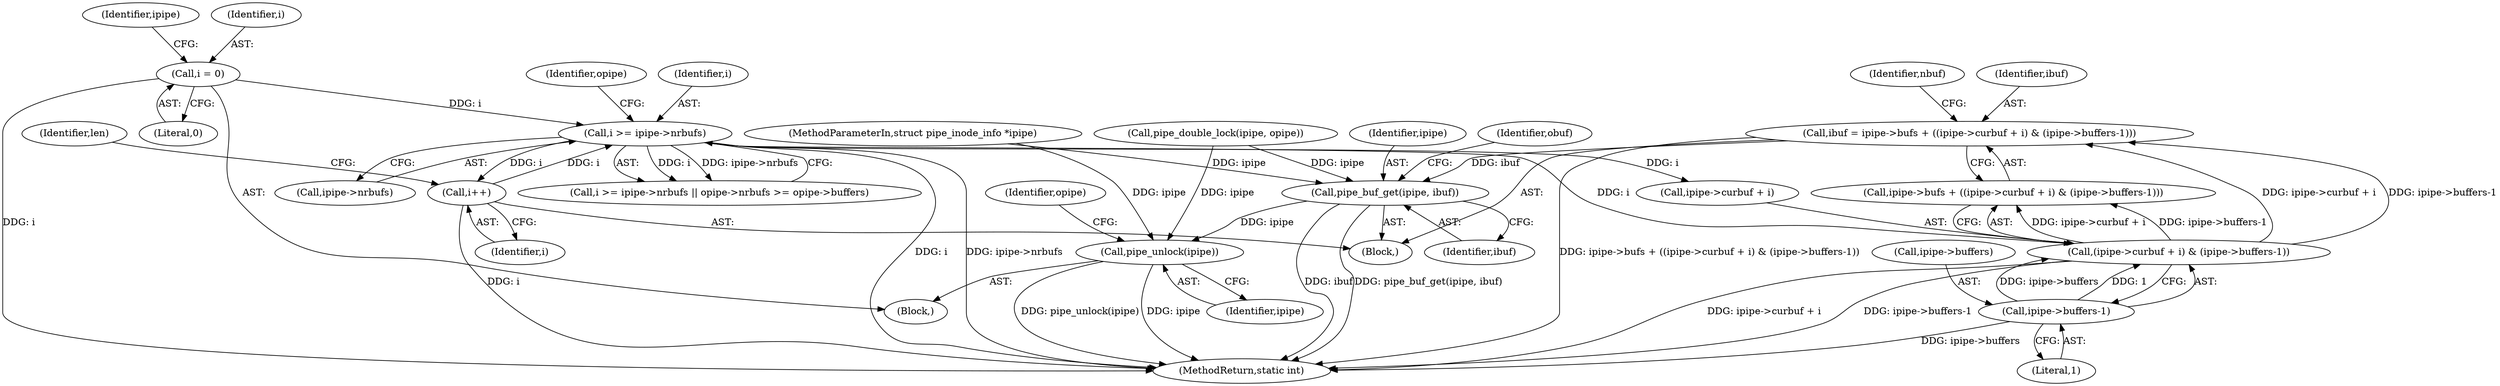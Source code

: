 digraph "1_linux_15fab63e1e57be9fdb5eec1bbc5916e9825e9acb@integer" {
"1000161" [label="(Call,ibuf = ipipe->bufs + ((ipipe->curbuf + i) & (ipipe->buffers-1)))"];
"1000167" [label="(Call,(ipipe->curbuf + i) & (ipipe->buffers-1))"];
"1000148" [label="(Call,i >= ipipe->nrbufs)"];
"1000238" [label="(Call,i++)"];
"1000119" [label="(Call,i = 0)"];
"1000173" [label="(Call,ipipe->buffers-1)"];
"1000193" [label="(Call,pipe_buf_get(ipipe, ibuf))"];
"1000256" [label="(Call,pipe_unlock(ipipe))"];
"1000173" [label="(Call,ipipe->buffers-1)"];
"1000161" [label="(Call,ibuf = ipipe->bufs + ((ipipe->curbuf + i) & (ipipe->buffers-1)))"];
"1000124" [label="(Identifier,ipipe)"];
"1000177" [label="(Literal,1)"];
"1000194" [label="(Identifier,ipipe)"];
"1000239" [label="(Identifier,i)"];
"1000168" [label="(Call,ipipe->curbuf + i)"];
"1000150" [label="(Call,ipipe->nrbufs)"];
"1000123" [label="(Call,pipe_double_lock(ipipe, opipe))"];
"1000195" [label="(Identifier,ibuf)"];
"1000155" [label="(Identifier,opipe)"];
"1000119" [label="(Call,i = 0)"];
"1000174" [label="(Call,ipipe->buffers)"];
"1000257" [label="(Identifier,ipipe)"];
"1000120" [label="(Identifier,i)"];
"1000162" [label="(Identifier,ibuf)"];
"1000256" [label="(Call,pipe_unlock(ipipe))"];
"1000240" [label="(Identifier,len)"];
"1000127" [label="(Block,)"];
"1000197" [label="(Identifier,obuf)"];
"1000259" [label="(Identifier,opipe)"];
"1000107" [label="(MethodParameterIn,struct pipe_inode_info *ipipe)"];
"1000121" [label="(Literal,0)"];
"1000111" [label="(Block,)"];
"1000148" [label="(Call,i >= ipipe->nrbufs)"];
"1000163" [label="(Call,ipipe->bufs + ((ipipe->curbuf + i) & (ipipe->buffers-1)))"];
"1000149" [label="(Identifier,i)"];
"1000238" [label="(Call,i++)"];
"1000268" [label="(MethodReturn,static int)"];
"1000147" [label="(Call,i >= ipipe->nrbufs || opipe->nrbufs >= opipe->buffers)"];
"1000179" [label="(Identifier,nbuf)"];
"1000193" [label="(Call,pipe_buf_get(ipipe, ibuf))"];
"1000167" [label="(Call,(ipipe->curbuf + i) & (ipipe->buffers-1))"];
"1000161" -> "1000127"  [label="AST: "];
"1000161" -> "1000163"  [label="CFG: "];
"1000162" -> "1000161"  [label="AST: "];
"1000163" -> "1000161"  [label="AST: "];
"1000179" -> "1000161"  [label="CFG: "];
"1000161" -> "1000268"  [label="DDG: ipipe->bufs + ((ipipe->curbuf + i) & (ipipe->buffers-1))"];
"1000167" -> "1000161"  [label="DDG: ipipe->curbuf + i"];
"1000167" -> "1000161"  [label="DDG: ipipe->buffers-1"];
"1000161" -> "1000193"  [label="DDG: ibuf"];
"1000167" -> "1000163"  [label="AST: "];
"1000167" -> "1000173"  [label="CFG: "];
"1000168" -> "1000167"  [label="AST: "];
"1000173" -> "1000167"  [label="AST: "];
"1000163" -> "1000167"  [label="CFG: "];
"1000167" -> "1000268"  [label="DDG: ipipe->curbuf + i"];
"1000167" -> "1000268"  [label="DDG: ipipe->buffers-1"];
"1000167" -> "1000163"  [label="DDG: ipipe->curbuf + i"];
"1000167" -> "1000163"  [label="DDG: ipipe->buffers-1"];
"1000148" -> "1000167"  [label="DDG: i"];
"1000173" -> "1000167"  [label="DDG: ipipe->buffers"];
"1000173" -> "1000167"  [label="DDG: 1"];
"1000148" -> "1000147"  [label="AST: "];
"1000148" -> "1000150"  [label="CFG: "];
"1000149" -> "1000148"  [label="AST: "];
"1000150" -> "1000148"  [label="AST: "];
"1000155" -> "1000148"  [label="CFG: "];
"1000147" -> "1000148"  [label="CFG: "];
"1000148" -> "1000268"  [label="DDG: i"];
"1000148" -> "1000268"  [label="DDG: ipipe->nrbufs"];
"1000148" -> "1000147"  [label="DDG: i"];
"1000148" -> "1000147"  [label="DDG: ipipe->nrbufs"];
"1000238" -> "1000148"  [label="DDG: i"];
"1000119" -> "1000148"  [label="DDG: i"];
"1000148" -> "1000168"  [label="DDG: i"];
"1000148" -> "1000238"  [label="DDG: i"];
"1000238" -> "1000127"  [label="AST: "];
"1000238" -> "1000239"  [label="CFG: "];
"1000239" -> "1000238"  [label="AST: "];
"1000240" -> "1000238"  [label="CFG: "];
"1000238" -> "1000268"  [label="DDG: i"];
"1000119" -> "1000111"  [label="AST: "];
"1000119" -> "1000121"  [label="CFG: "];
"1000120" -> "1000119"  [label="AST: "];
"1000121" -> "1000119"  [label="AST: "];
"1000124" -> "1000119"  [label="CFG: "];
"1000119" -> "1000268"  [label="DDG: i"];
"1000173" -> "1000177"  [label="CFG: "];
"1000174" -> "1000173"  [label="AST: "];
"1000177" -> "1000173"  [label="AST: "];
"1000173" -> "1000268"  [label="DDG: ipipe->buffers"];
"1000193" -> "1000127"  [label="AST: "];
"1000193" -> "1000195"  [label="CFG: "];
"1000194" -> "1000193"  [label="AST: "];
"1000195" -> "1000193"  [label="AST: "];
"1000197" -> "1000193"  [label="CFG: "];
"1000193" -> "1000268"  [label="DDG: ibuf"];
"1000193" -> "1000268"  [label="DDG: pipe_buf_get(ipipe, ibuf)"];
"1000123" -> "1000193"  [label="DDG: ipipe"];
"1000107" -> "1000193"  [label="DDG: ipipe"];
"1000193" -> "1000256"  [label="DDG: ipipe"];
"1000256" -> "1000111"  [label="AST: "];
"1000256" -> "1000257"  [label="CFG: "];
"1000257" -> "1000256"  [label="AST: "];
"1000259" -> "1000256"  [label="CFG: "];
"1000256" -> "1000268"  [label="DDG: ipipe"];
"1000256" -> "1000268"  [label="DDG: pipe_unlock(ipipe)"];
"1000123" -> "1000256"  [label="DDG: ipipe"];
"1000107" -> "1000256"  [label="DDG: ipipe"];
}
